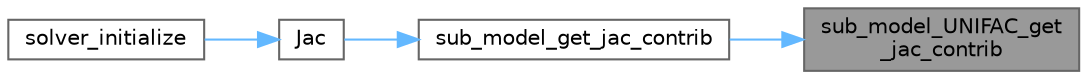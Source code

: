 digraph "sub_model_UNIFAC_get_jac_contrib"
{
 // LATEX_PDF_SIZE
  bgcolor="transparent";
  edge [fontname=Helvetica,fontsize=10,labelfontname=Helvetica,labelfontsize=10];
  node [fontname=Helvetica,fontsize=10,shape=box,height=0.2,width=0.4];
  rankdir="RL";
  Node1 [label="sub_model_UNIFAC_get\l_jac_contrib",height=0.2,width=0.4,color="gray40", fillcolor="grey60", style="filled", fontcolor="black",tooltip="Add contributions to the Jacobian from derivates calculated using the output of this sub model."];
  Node1 -> Node2 [dir="back",color="steelblue1",style="solid"];
  Node2 [label="sub_model_get_jac_contrib",height=0.2,width=0.4,color="grey40", fillcolor="white", style="filled",URL="$sub__model__solver_8c.html#a9575eb8104f46d396268c361164e88fb",tooltip="Calculate the Jacobian constributions from sub model calculations."];
  Node2 -> Node3 [dir="back",color="steelblue1",style="solid"];
  Node3 [label="Jac",height=0.2,width=0.4,color="grey40", fillcolor="white", style="filled",URL="$camp__solver_8c.html#a13451d507558a61a2353adfed58db468",tooltip="Compute the Jacobian."];
  Node3 -> Node4 [dir="back",color="steelblue1",style="solid"];
  Node4 [label="solver_initialize",height=0.2,width=0.4,color="grey40", fillcolor="white", style="filled",URL="$camp__solver_8c.html#a599ffdef916b139a1690bfd41aa386b6",tooltip="Solver initialization."];
}
